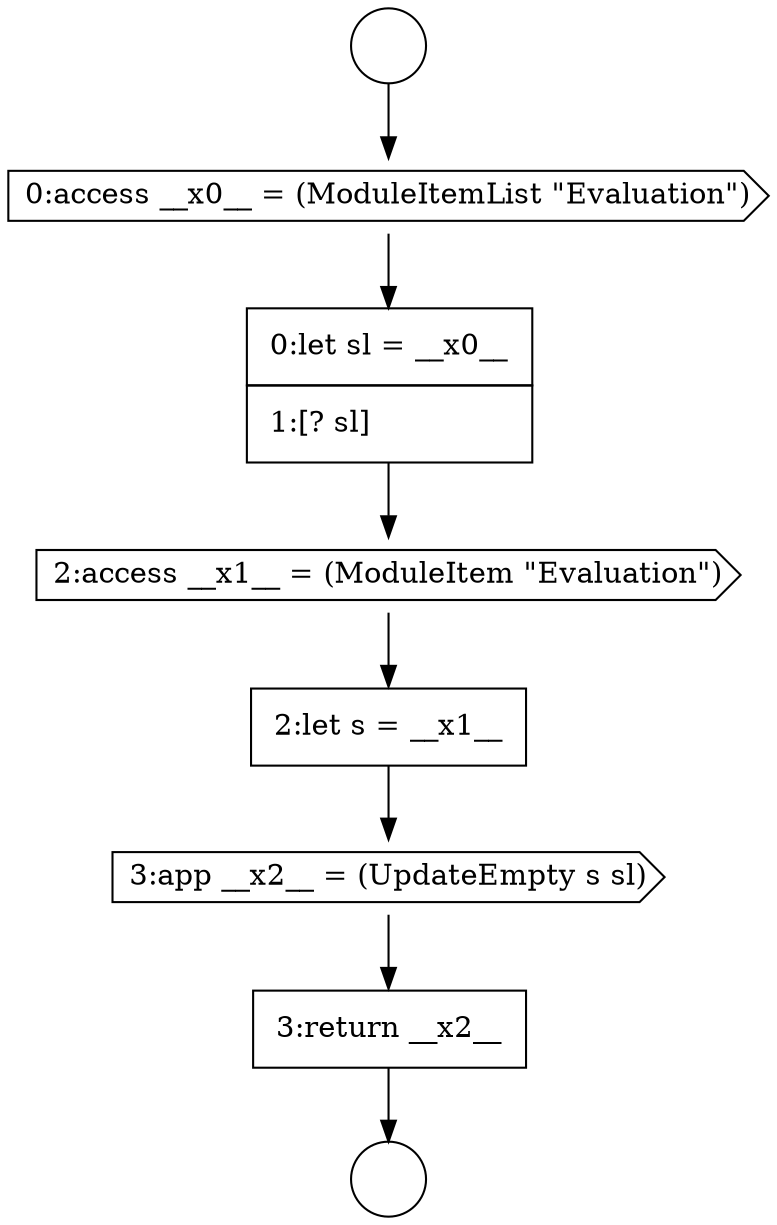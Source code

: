 digraph {
  node10520 [shape=none, margin=0, label=<<font color="black">
    <table border="0" cellborder="1" cellspacing="0" cellpadding="10">
      <tr><td align="left">2:let s = __x1__</td></tr>
    </table>
  </font>> color="black" fillcolor="white" style=filled]
  node10516 [shape=circle label=" " color="black" fillcolor="white" style=filled]
  node10519 [shape=cds, label=<<font color="black">2:access __x1__ = (ModuleItem &quot;Evaluation&quot;)</font>> color="black" fillcolor="white" style=filled]
  node10518 [shape=none, margin=0, label=<<font color="black">
    <table border="0" cellborder="1" cellspacing="0" cellpadding="10">
      <tr><td align="left">0:let sl = __x0__</td></tr>
      <tr><td align="left">1:[? sl]</td></tr>
    </table>
  </font>> color="black" fillcolor="white" style=filled]
  node10517 [shape=cds, label=<<font color="black">0:access __x0__ = (ModuleItemList &quot;Evaluation&quot;)</font>> color="black" fillcolor="white" style=filled]
  node10521 [shape=cds, label=<<font color="black">3:app __x2__ = (UpdateEmpty s sl)</font>> color="black" fillcolor="white" style=filled]
  node10515 [shape=circle label=" " color="black" fillcolor="white" style=filled]
  node10522 [shape=none, margin=0, label=<<font color="black">
    <table border="0" cellborder="1" cellspacing="0" cellpadding="10">
      <tr><td align="left">3:return __x2__</td></tr>
    </table>
  </font>> color="black" fillcolor="white" style=filled]
  node10518 -> node10519 [ color="black"]
  node10520 -> node10521 [ color="black"]
  node10521 -> node10522 [ color="black"]
  node10515 -> node10517 [ color="black"]
  node10519 -> node10520 [ color="black"]
  node10517 -> node10518 [ color="black"]
  node10522 -> node10516 [ color="black"]
}
